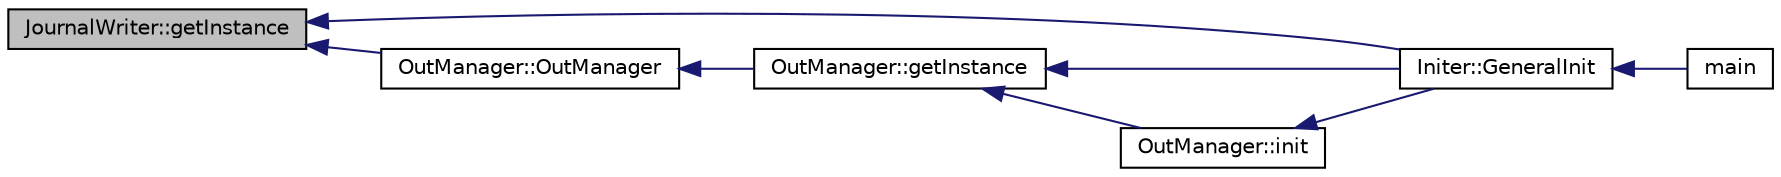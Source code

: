 digraph "JournalWriter::getInstance"
{
  edge [fontname="Helvetica",fontsize="10",labelfontname="Helvetica",labelfontsize="10"];
  node [fontname="Helvetica",fontsize="10",shape=record];
  rankdir="LR";
  Node16 [label="JournalWriter::getInstance",height=0.2,width=0.4,color="black", fillcolor="grey75", style="filled", fontcolor="black"];
  Node16 -> Node17 [dir="back",color="midnightblue",fontsize="10",style="solid"];
  Node17 [label="Initer::GeneralInit",height=0.2,width=0.4,color="black", fillcolor="white", style="filled",URL="$class_initer.html#a088e4b7a4395c32a5bbe932c3db35054"];
  Node17 -> Node18 [dir="back",color="midnightblue",fontsize="10",style="solid"];
  Node18 [label="main",height=0.2,width=0.4,color="black", fillcolor="white", style="filled",URL="$main_8cpp.html#a0ddf1224851353fc92bfbff6f499fa97",tooltip="main "];
  Node16 -> Node19 [dir="back",color="midnightblue",fontsize="10",style="solid"];
  Node19 [label="OutManager::OutManager",height=0.2,width=0.4,color="black", fillcolor="white", style="filled",URL="$class_out_manager.html#ab33060397abec259ec6579469aef1c8e"];
  Node19 -> Node20 [dir="back",color="midnightblue",fontsize="10",style="solid"];
  Node20 [label="OutManager::getInstance",height=0.2,width=0.4,color="black", fillcolor="white", style="filled",URL="$class_out_manager.html#a25e2f6c90af51feae79e8233d9e746cd"];
  Node20 -> Node17 [dir="back",color="midnightblue",fontsize="10",style="solid"];
  Node20 -> Node21 [dir="back",color="midnightblue",fontsize="10",style="solid"];
  Node21 [label="OutManager::init",height=0.2,width=0.4,color="black", fillcolor="white", style="filled",URL="$class_out_manager.html#ab7c61a46bbb2cf29731a408ab5eb2b83"];
  Node21 -> Node17 [dir="back",color="midnightblue",fontsize="10",style="solid"];
}
